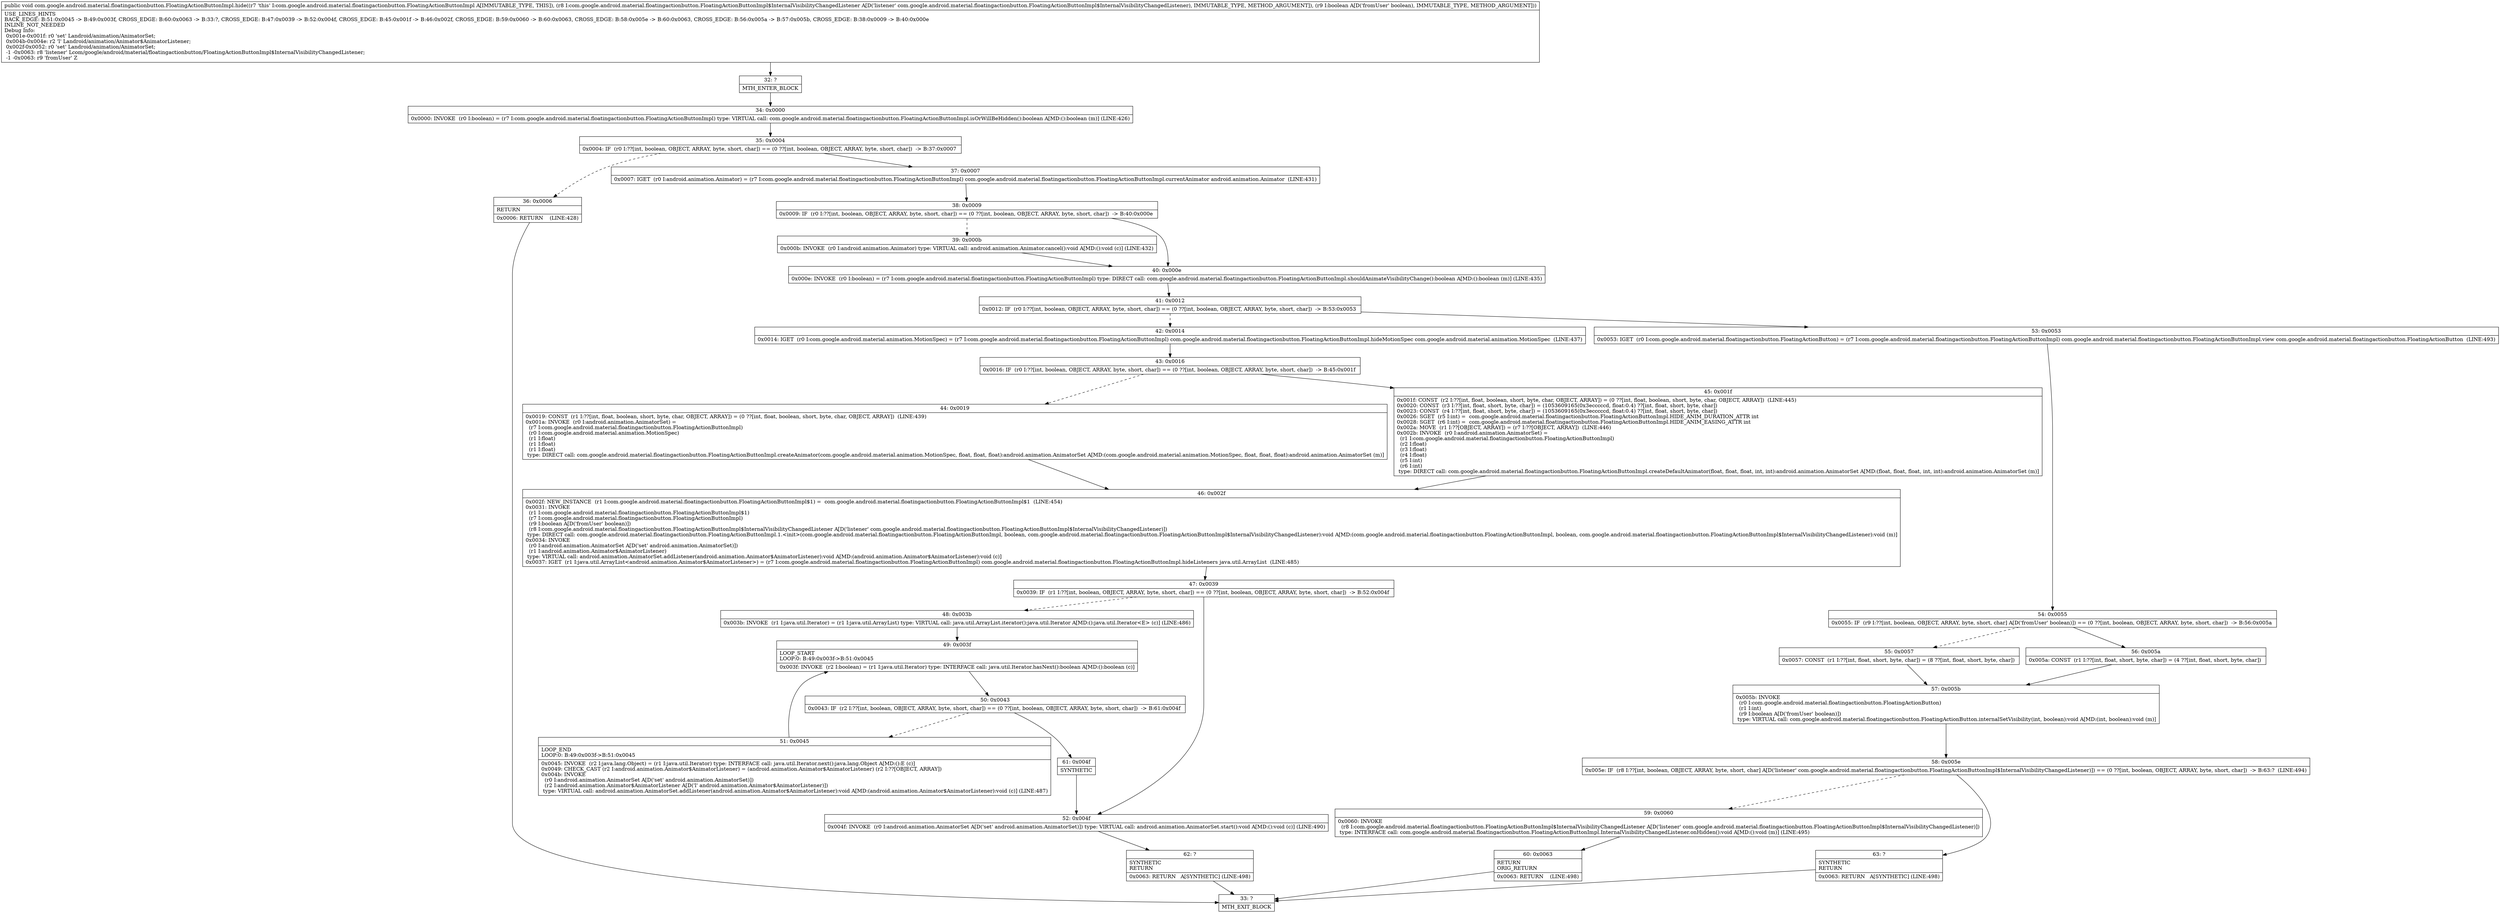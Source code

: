 digraph "CFG forcom.google.android.material.floatingactionbutton.FloatingActionButtonImpl.hide(Lcom\/google\/android\/material\/floatingactionbutton\/FloatingActionButtonImpl$InternalVisibilityChangedListener;Z)V" {
Node_32 [shape=record,label="{32\:\ ?|MTH_ENTER_BLOCK\l}"];
Node_34 [shape=record,label="{34\:\ 0x0000|0x0000: INVOKE  (r0 I:boolean) = (r7 I:com.google.android.material.floatingactionbutton.FloatingActionButtonImpl) type: VIRTUAL call: com.google.android.material.floatingactionbutton.FloatingActionButtonImpl.isOrWillBeHidden():boolean A[MD:():boolean (m)] (LINE:426)\l}"];
Node_35 [shape=record,label="{35\:\ 0x0004|0x0004: IF  (r0 I:??[int, boolean, OBJECT, ARRAY, byte, short, char]) == (0 ??[int, boolean, OBJECT, ARRAY, byte, short, char])  \-\> B:37:0x0007 \l}"];
Node_36 [shape=record,label="{36\:\ 0x0006|RETURN\l|0x0006: RETURN    (LINE:428)\l}"];
Node_33 [shape=record,label="{33\:\ ?|MTH_EXIT_BLOCK\l}"];
Node_37 [shape=record,label="{37\:\ 0x0007|0x0007: IGET  (r0 I:android.animation.Animator) = (r7 I:com.google.android.material.floatingactionbutton.FloatingActionButtonImpl) com.google.android.material.floatingactionbutton.FloatingActionButtonImpl.currentAnimator android.animation.Animator  (LINE:431)\l}"];
Node_38 [shape=record,label="{38\:\ 0x0009|0x0009: IF  (r0 I:??[int, boolean, OBJECT, ARRAY, byte, short, char]) == (0 ??[int, boolean, OBJECT, ARRAY, byte, short, char])  \-\> B:40:0x000e \l}"];
Node_39 [shape=record,label="{39\:\ 0x000b|0x000b: INVOKE  (r0 I:android.animation.Animator) type: VIRTUAL call: android.animation.Animator.cancel():void A[MD:():void (c)] (LINE:432)\l}"];
Node_40 [shape=record,label="{40\:\ 0x000e|0x000e: INVOKE  (r0 I:boolean) = (r7 I:com.google.android.material.floatingactionbutton.FloatingActionButtonImpl) type: DIRECT call: com.google.android.material.floatingactionbutton.FloatingActionButtonImpl.shouldAnimateVisibilityChange():boolean A[MD:():boolean (m)] (LINE:435)\l}"];
Node_41 [shape=record,label="{41\:\ 0x0012|0x0012: IF  (r0 I:??[int, boolean, OBJECT, ARRAY, byte, short, char]) == (0 ??[int, boolean, OBJECT, ARRAY, byte, short, char])  \-\> B:53:0x0053 \l}"];
Node_42 [shape=record,label="{42\:\ 0x0014|0x0014: IGET  (r0 I:com.google.android.material.animation.MotionSpec) = (r7 I:com.google.android.material.floatingactionbutton.FloatingActionButtonImpl) com.google.android.material.floatingactionbutton.FloatingActionButtonImpl.hideMotionSpec com.google.android.material.animation.MotionSpec  (LINE:437)\l}"];
Node_43 [shape=record,label="{43\:\ 0x0016|0x0016: IF  (r0 I:??[int, boolean, OBJECT, ARRAY, byte, short, char]) == (0 ??[int, boolean, OBJECT, ARRAY, byte, short, char])  \-\> B:45:0x001f \l}"];
Node_44 [shape=record,label="{44\:\ 0x0019|0x0019: CONST  (r1 I:??[int, float, boolean, short, byte, char, OBJECT, ARRAY]) = (0 ??[int, float, boolean, short, byte, char, OBJECT, ARRAY])  (LINE:439)\l0x001a: INVOKE  (r0 I:android.animation.AnimatorSet) = \l  (r7 I:com.google.android.material.floatingactionbutton.FloatingActionButtonImpl)\l  (r0 I:com.google.android.material.animation.MotionSpec)\l  (r1 I:float)\l  (r1 I:float)\l  (r1 I:float)\l type: DIRECT call: com.google.android.material.floatingactionbutton.FloatingActionButtonImpl.createAnimator(com.google.android.material.animation.MotionSpec, float, float, float):android.animation.AnimatorSet A[MD:(com.google.android.material.animation.MotionSpec, float, float, float):android.animation.AnimatorSet (m)]\l}"];
Node_46 [shape=record,label="{46\:\ 0x002f|0x002f: NEW_INSTANCE  (r1 I:com.google.android.material.floatingactionbutton.FloatingActionButtonImpl$1) =  com.google.android.material.floatingactionbutton.FloatingActionButtonImpl$1  (LINE:454)\l0x0031: INVOKE  \l  (r1 I:com.google.android.material.floatingactionbutton.FloatingActionButtonImpl$1)\l  (r7 I:com.google.android.material.floatingactionbutton.FloatingActionButtonImpl)\l  (r9 I:boolean A[D('fromUser' boolean)])\l  (r8 I:com.google.android.material.floatingactionbutton.FloatingActionButtonImpl$InternalVisibilityChangedListener A[D('listener' com.google.android.material.floatingactionbutton.FloatingActionButtonImpl$InternalVisibilityChangedListener)])\l type: DIRECT call: com.google.android.material.floatingactionbutton.FloatingActionButtonImpl.1.\<init\>(com.google.android.material.floatingactionbutton.FloatingActionButtonImpl, boolean, com.google.android.material.floatingactionbutton.FloatingActionButtonImpl$InternalVisibilityChangedListener):void A[MD:(com.google.android.material.floatingactionbutton.FloatingActionButtonImpl, boolean, com.google.android.material.floatingactionbutton.FloatingActionButtonImpl$InternalVisibilityChangedListener):void (m)]\l0x0034: INVOKE  \l  (r0 I:android.animation.AnimatorSet A[D('set' android.animation.AnimatorSet)])\l  (r1 I:android.animation.Animator$AnimatorListener)\l type: VIRTUAL call: android.animation.AnimatorSet.addListener(android.animation.Animator$AnimatorListener):void A[MD:(android.animation.Animator$AnimatorListener):void (c)]\l0x0037: IGET  (r1 I:java.util.ArrayList\<android.animation.Animator$AnimatorListener\>) = (r7 I:com.google.android.material.floatingactionbutton.FloatingActionButtonImpl) com.google.android.material.floatingactionbutton.FloatingActionButtonImpl.hideListeners java.util.ArrayList  (LINE:485)\l}"];
Node_47 [shape=record,label="{47\:\ 0x0039|0x0039: IF  (r1 I:??[int, boolean, OBJECT, ARRAY, byte, short, char]) == (0 ??[int, boolean, OBJECT, ARRAY, byte, short, char])  \-\> B:52:0x004f \l}"];
Node_48 [shape=record,label="{48\:\ 0x003b|0x003b: INVOKE  (r1 I:java.util.Iterator) = (r1 I:java.util.ArrayList) type: VIRTUAL call: java.util.ArrayList.iterator():java.util.Iterator A[MD:():java.util.Iterator\<E\> (c)] (LINE:486)\l}"];
Node_49 [shape=record,label="{49\:\ 0x003f|LOOP_START\lLOOP:0: B:49:0x003f\-\>B:51:0x0045\l|0x003f: INVOKE  (r2 I:boolean) = (r1 I:java.util.Iterator) type: INTERFACE call: java.util.Iterator.hasNext():boolean A[MD:():boolean (c)]\l}"];
Node_50 [shape=record,label="{50\:\ 0x0043|0x0043: IF  (r2 I:??[int, boolean, OBJECT, ARRAY, byte, short, char]) == (0 ??[int, boolean, OBJECT, ARRAY, byte, short, char])  \-\> B:61:0x004f \l}"];
Node_51 [shape=record,label="{51\:\ 0x0045|LOOP_END\lLOOP:0: B:49:0x003f\-\>B:51:0x0045\l|0x0045: INVOKE  (r2 I:java.lang.Object) = (r1 I:java.util.Iterator) type: INTERFACE call: java.util.Iterator.next():java.lang.Object A[MD:():E (c)]\l0x0049: CHECK_CAST (r2 I:android.animation.Animator$AnimatorListener) = (android.animation.Animator$AnimatorListener) (r2 I:??[OBJECT, ARRAY]) \l0x004b: INVOKE  \l  (r0 I:android.animation.AnimatorSet A[D('set' android.animation.AnimatorSet)])\l  (r2 I:android.animation.Animator$AnimatorListener A[D('l' android.animation.Animator$AnimatorListener)])\l type: VIRTUAL call: android.animation.AnimatorSet.addListener(android.animation.Animator$AnimatorListener):void A[MD:(android.animation.Animator$AnimatorListener):void (c)] (LINE:487)\l}"];
Node_61 [shape=record,label="{61\:\ 0x004f|SYNTHETIC\l}"];
Node_52 [shape=record,label="{52\:\ 0x004f|0x004f: INVOKE  (r0 I:android.animation.AnimatorSet A[D('set' android.animation.AnimatorSet)]) type: VIRTUAL call: android.animation.AnimatorSet.start():void A[MD:():void (c)] (LINE:490)\l}"];
Node_62 [shape=record,label="{62\:\ ?|SYNTHETIC\lRETURN\l|0x0063: RETURN   A[SYNTHETIC] (LINE:498)\l}"];
Node_45 [shape=record,label="{45\:\ 0x001f|0x001f: CONST  (r2 I:??[int, float, boolean, short, byte, char, OBJECT, ARRAY]) = (0 ??[int, float, boolean, short, byte, char, OBJECT, ARRAY])  (LINE:445)\l0x0020: CONST  (r3 I:??[int, float, short, byte, char]) = (1053609165(0x3ecccccd, float:0.4) ??[int, float, short, byte, char]) \l0x0023: CONST  (r4 I:??[int, float, short, byte, char]) = (1053609165(0x3ecccccd, float:0.4) ??[int, float, short, byte, char]) \l0x0026: SGET  (r5 I:int) =  com.google.android.material.floatingactionbutton.FloatingActionButtonImpl.HIDE_ANIM_DURATION_ATTR int \l0x0028: SGET  (r6 I:int) =  com.google.android.material.floatingactionbutton.FloatingActionButtonImpl.HIDE_ANIM_EASING_ATTR int \l0x002a: MOVE  (r1 I:??[OBJECT, ARRAY]) = (r7 I:??[OBJECT, ARRAY])  (LINE:446)\l0x002b: INVOKE  (r0 I:android.animation.AnimatorSet) = \l  (r1 I:com.google.android.material.floatingactionbutton.FloatingActionButtonImpl)\l  (r2 I:float)\l  (r3 I:float)\l  (r4 I:float)\l  (r5 I:int)\l  (r6 I:int)\l type: DIRECT call: com.google.android.material.floatingactionbutton.FloatingActionButtonImpl.createDefaultAnimator(float, float, float, int, int):android.animation.AnimatorSet A[MD:(float, float, float, int, int):android.animation.AnimatorSet (m)]\l}"];
Node_53 [shape=record,label="{53\:\ 0x0053|0x0053: IGET  (r0 I:com.google.android.material.floatingactionbutton.FloatingActionButton) = (r7 I:com.google.android.material.floatingactionbutton.FloatingActionButtonImpl) com.google.android.material.floatingactionbutton.FloatingActionButtonImpl.view com.google.android.material.floatingactionbutton.FloatingActionButton  (LINE:493)\l}"];
Node_54 [shape=record,label="{54\:\ 0x0055|0x0055: IF  (r9 I:??[int, boolean, OBJECT, ARRAY, byte, short, char] A[D('fromUser' boolean)]) == (0 ??[int, boolean, OBJECT, ARRAY, byte, short, char])  \-\> B:56:0x005a \l}"];
Node_55 [shape=record,label="{55\:\ 0x0057|0x0057: CONST  (r1 I:??[int, float, short, byte, char]) = (8 ??[int, float, short, byte, char]) \l}"];
Node_57 [shape=record,label="{57\:\ 0x005b|0x005b: INVOKE  \l  (r0 I:com.google.android.material.floatingactionbutton.FloatingActionButton)\l  (r1 I:int)\l  (r9 I:boolean A[D('fromUser' boolean)])\l type: VIRTUAL call: com.google.android.material.floatingactionbutton.FloatingActionButton.internalSetVisibility(int, boolean):void A[MD:(int, boolean):void (m)]\l}"];
Node_58 [shape=record,label="{58\:\ 0x005e|0x005e: IF  (r8 I:??[int, boolean, OBJECT, ARRAY, byte, short, char] A[D('listener' com.google.android.material.floatingactionbutton.FloatingActionButtonImpl$InternalVisibilityChangedListener)]) == (0 ??[int, boolean, OBJECT, ARRAY, byte, short, char])  \-\> B:63:?  (LINE:494)\l}"];
Node_59 [shape=record,label="{59\:\ 0x0060|0x0060: INVOKE  \l  (r8 I:com.google.android.material.floatingactionbutton.FloatingActionButtonImpl$InternalVisibilityChangedListener A[D('listener' com.google.android.material.floatingactionbutton.FloatingActionButtonImpl$InternalVisibilityChangedListener)])\l type: INTERFACE call: com.google.android.material.floatingactionbutton.FloatingActionButtonImpl.InternalVisibilityChangedListener.onHidden():void A[MD:():void (m)] (LINE:495)\l}"];
Node_60 [shape=record,label="{60\:\ 0x0063|RETURN\lORIG_RETURN\l|0x0063: RETURN    (LINE:498)\l}"];
Node_63 [shape=record,label="{63\:\ ?|SYNTHETIC\lRETURN\l|0x0063: RETURN   A[SYNTHETIC] (LINE:498)\l}"];
Node_56 [shape=record,label="{56\:\ 0x005a|0x005a: CONST  (r1 I:??[int, float, short, byte, char]) = (4 ??[int, float, short, byte, char]) \l}"];
MethodNode[shape=record,label="{public void com.google.android.material.floatingactionbutton.FloatingActionButtonImpl.hide((r7 'this' I:com.google.android.material.floatingactionbutton.FloatingActionButtonImpl A[IMMUTABLE_TYPE, THIS]), (r8 I:com.google.android.material.floatingactionbutton.FloatingActionButtonImpl$InternalVisibilityChangedListener A[D('listener' com.google.android.material.floatingactionbutton.FloatingActionButtonImpl$InternalVisibilityChangedListener), IMMUTABLE_TYPE, METHOD_ARGUMENT]), (r9 I:boolean A[D('fromUser' boolean), IMMUTABLE_TYPE, METHOD_ARGUMENT]))  | USE_LINES_HINTS\lBACK_EDGE: B:51:0x0045 \-\> B:49:0x003f, CROSS_EDGE: B:60:0x0063 \-\> B:33:?, CROSS_EDGE: B:47:0x0039 \-\> B:52:0x004f, CROSS_EDGE: B:45:0x001f \-\> B:46:0x002f, CROSS_EDGE: B:59:0x0060 \-\> B:60:0x0063, CROSS_EDGE: B:58:0x005e \-\> B:60:0x0063, CROSS_EDGE: B:56:0x005a \-\> B:57:0x005b, CROSS_EDGE: B:38:0x0009 \-\> B:40:0x000e\lINLINE_NOT_NEEDED\lDebug Info:\l  0x001e\-0x001f: r0 'set' Landroid\/animation\/AnimatorSet;\l  0x004b\-0x004e: r2 'l' Landroid\/animation\/Animator$AnimatorListener;\l  0x002f\-0x0052: r0 'set' Landroid\/animation\/AnimatorSet;\l  \-1 \-0x0063: r8 'listener' Lcom\/google\/android\/material\/floatingactionbutton\/FloatingActionButtonImpl$InternalVisibilityChangedListener;\l  \-1 \-0x0063: r9 'fromUser' Z\l}"];
MethodNode -> Node_32;Node_32 -> Node_34;
Node_34 -> Node_35;
Node_35 -> Node_36[style=dashed];
Node_35 -> Node_37;
Node_36 -> Node_33;
Node_37 -> Node_38;
Node_38 -> Node_39[style=dashed];
Node_38 -> Node_40;
Node_39 -> Node_40;
Node_40 -> Node_41;
Node_41 -> Node_42[style=dashed];
Node_41 -> Node_53;
Node_42 -> Node_43;
Node_43 -> Node_44[style=dashed];
Node_43 -> Node_45;
Node_44 -> Node_46;
Node_46 -> Node_47;
Node_47 -> Node_48[style=dashed];
Node_47 -> Node_52;
Node_48 -> Node_49;
Node_49 -> Node_50;
Node_50 -> Node_51[style=dashed];
Node_50 -> Node_61;
Node_51 -> Node_49;
Node_61 -> Node_52;
Node_52 -> Node_62;
Node_62 -> Node_33;
Node_45 -> Node_46;
Node_53 -> Node_54;
Node_54 -> Node_55[style=dashed];
Node_54 -> Node_56;
Node_55 -> Node_57;
Node_57 -> Node_58;
Node_58 -> Node_59[style=dashed];
Node_58 -> Node_63;
Node_59 -> Node_60;
Node_60 -> Node_33;
Node_63 -> Node_33;
Node_56 -> Node_57;
}

